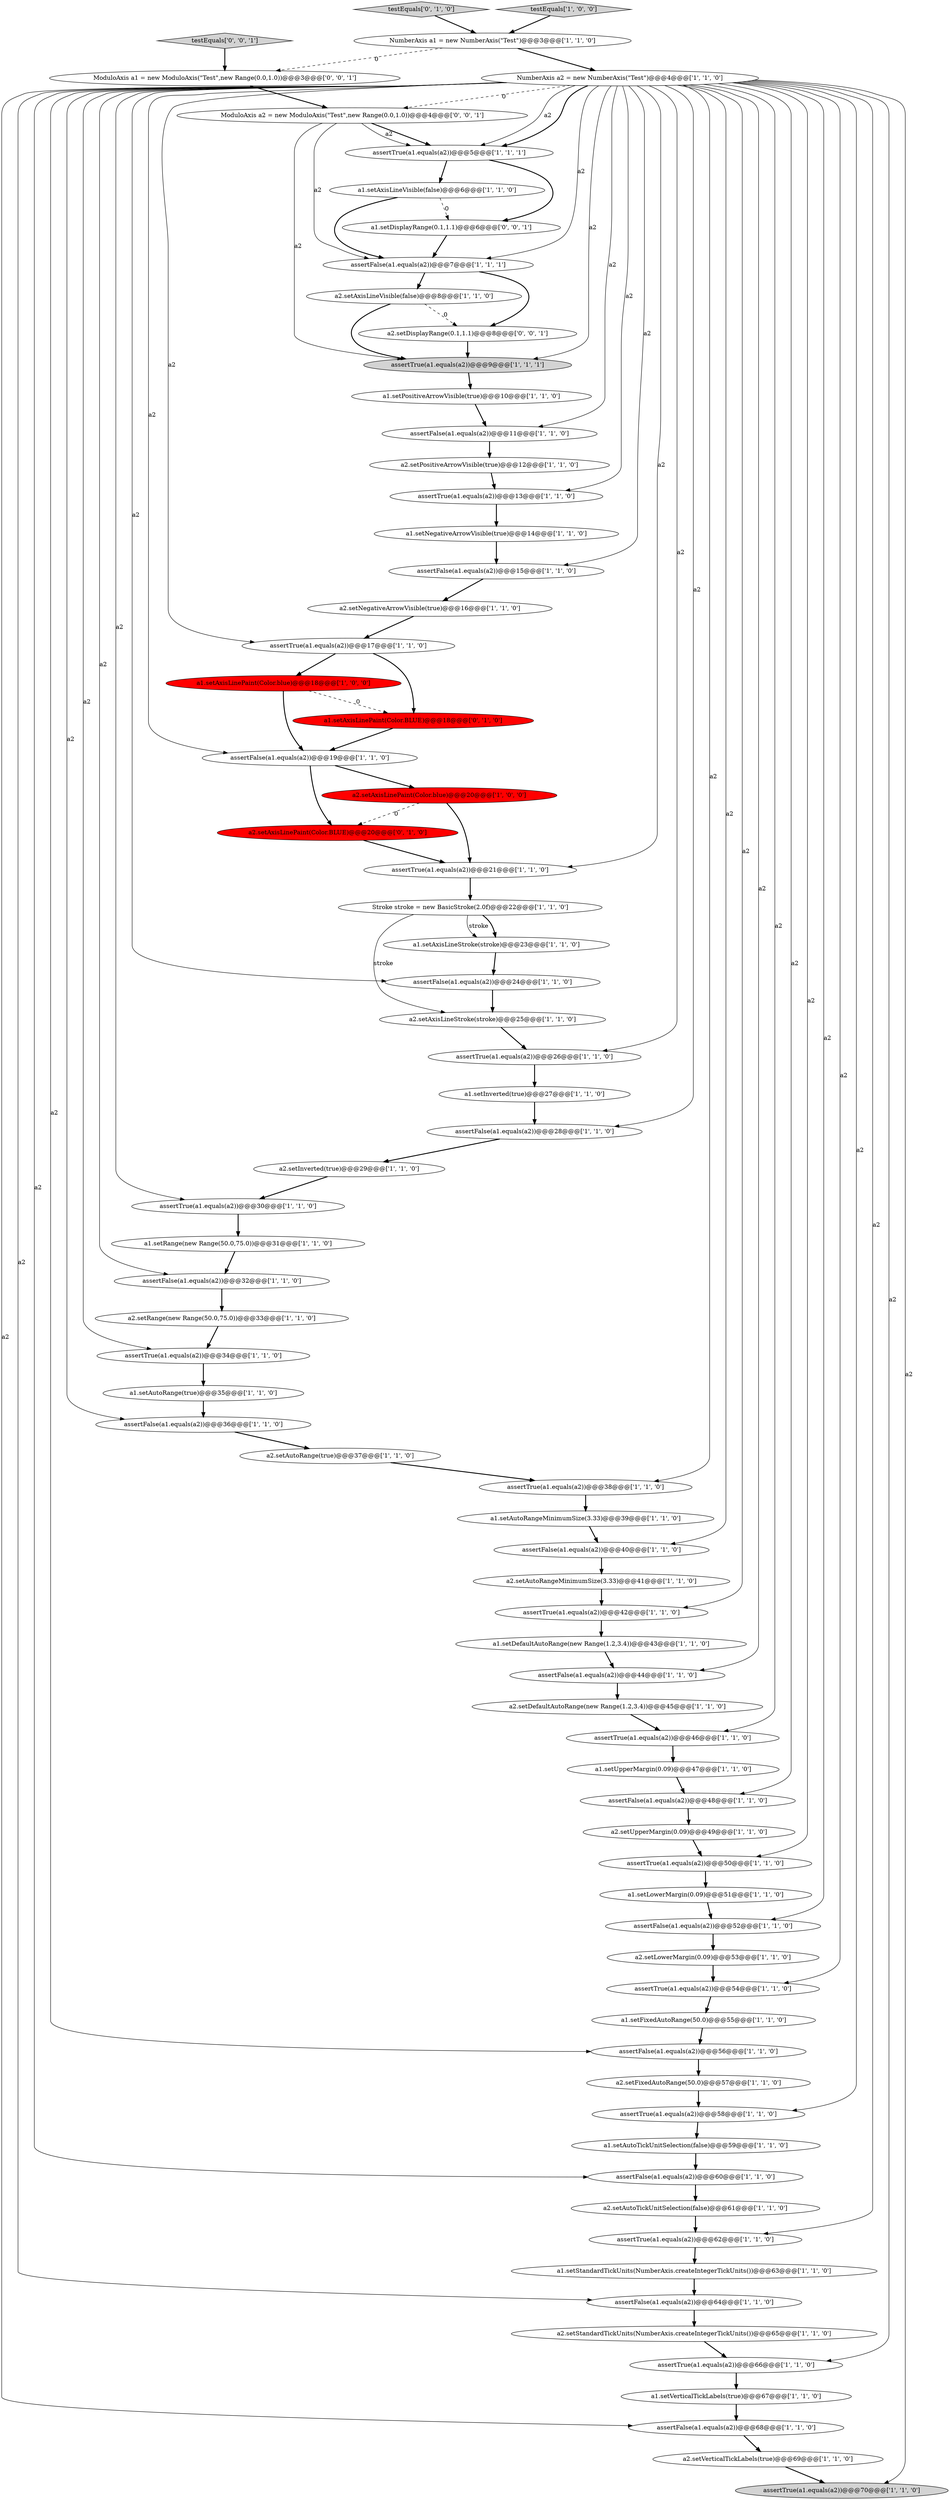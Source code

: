 digraph {
56 [style = filled, label = "a1.setFixedAutoRange(50.0)@@@55@@@['1', '1', '0']", fillcolor = white, shape = ellipse image = "AAA0AAABBB1BBB"];
60 [style = filled, label = "a2.setAxisLineStroke(stroke)@@@25@@@['1', '1', '0']", fillcolor = white, shape = ellipse image = "AAA0AAABBB1BBB"];
22 [style = filled, label = "assertFalse(a1.equals(a2))@@@11@@@['1', '1', '0']", fillcolor = white, shape = ellipse image = "AAA0AAABBB1BBB"];
8 [style = filled, label = "assertTrue(a1.equals(a2))@@@21@@@['1', '1', '0']", fillcolor = white, shape = ellipse image = "AAA0AAABBB1BBB"];
72 [style = filled, label = "ModuloAxis a2 = new ModuloAxis(\"Test\",new Range(0.0,1.0))@@@4@@@['0', '0', '1']", fillcolor = white, shape = ellipse image = "AAA0AAABBB3BBB"];
47 [style = filled, label = "assertTrue(a1.equals(a2))@@@5@@@['1', '1', '1']", fillcolor = white, shape = ellipse image = "AAA0AAABBB1BBB"];
2 [style = filled, label = "assertTrue(a1.equals(a2))@@@66@@@['1', '1', '0']", fillcolor = white, shape = ellipse image = "AAA0AAABBB1BBB"];
35 [style = filled, label = "Stroke stroke = new BasicStroke(2.0f)@@@22@@@['1', '1', '0']", fillcolor = white, shape = ellipse image = "AAA0AAABBB1BBB"];
54 [style = filled, label = "a1.setDefaultAutoRange(new Range(1.2,3.4))@@@43@@@['1', '1', '0']", fillcolor = white, shape = ellipse image = "AAA0AAABBB1BBB"];
40 [style = filled, label = "assertFalse(a1.equals(a2))@@@60@@@['1', '1', '0']", fillcolor = white, shape = ellipse image = "AAA0AAABBB1BBB"];
53 [style = filled, label = "a1.setNegativeArrowVisible(true)@@@14@@@['1', '1', '0']", fillcolor = white, shape = ellipse image = "AAA0AAABBB1BBB"];
4 [style = filled, label = "a2.setAxisLinePaint(Color.blue)@@@20@@@['1', '0', '0']", fillcolor = red, shape = ellipse image = "AAA1AAABBB1BBB"];
23 [style = filled, label = "assertTrue(a1.equals(a2))@@@62@@@['1', '1', '0']", fillcolor = white, shape = ellipse image = "AAA0AAABBB1BBB"];
27 [style = filled, label = "a1.setAutoRange(true)@@@35@@@['1', '1', '0']", fillcolor = white, shape = ellipse image = "AAA0AAABBB1BBB"];
42 [style = filled, label = "assertFalse(a1.equals(a2))@@@56@@@['1', '1', '0']", fillcolor = white, shape = ellipse image = "AAA0AAABBB1BBB"];
71 [style = filled, label = "a1.setAxisLinePaint(Color.BLUE)@@@18@@@['0', '1', '0']", fillcolor = red, shape = ellipse image = "AAA1AAABBB2BBB"];
0 [style = filled, label = "assertTrue(a1.equals(a2))@@@58@@@['1', '1', '0']", fillcolor = white, shape = ellipse image = "AAA0AAABBB1BBB"];
32 [style = filled, label = "a2.setUpperMargin(0.09)@@@49@@@['1', '1', '0']", fillcolor = white, shape = ellipse image = "AAA0AAABBB1BBB"];
26 [style = filled, label = "assertTrue(a1.equals(a2))@@@50@@@['1', '1', '0']", fillcolor = white, shape = ellipse image = "AAA0AAABBB1BBB"];
70 [style = filled, label = "testEquals['0', '1', '0']", fillcolor = lightgray, shape = diamond image = "AAA0AAABBB2BBB"];
76 [style = filled, label = "a1.setDisplayRange(0.1,1.1)@@@6@@@['0', '0', '1']", fillcolor = white, shape = ellipse image = "AAA0AAABBB3BBB"];
20 [style = filled, label = "a1.setUpperMargin(0.09)@@@47@@@['1', '1', '0']", fillcolor = white, shape = ellipse image = "AAA0AAABBB1BBB"];
38 [style = filled, label = "assertFalse(a1.equals(a2))@@@15@@@['1', '1', '0']", fillcolor = white, shape = ellipse image = "AAA0AAABBB1BBB"];
55 [style = filled, label = "a1.setStandardTickUnits(NumberAxis.createIntegerTickUnits())@@@63@@@['1', '1', '0']", fillcolor = white, shape = ellipse image = "AAA0AAABBB1BBB"];
10 [style = filled, label = "a2.setDefaultAutoRange(new Range(1.2,3.4))@@@45@@@['1', '1', '0']", fillcolor = white, shape = ellipse image = "AAA0AAABBB1BBB"];
13 [style = filled, label = "a2.setInverted(true)@@@29@@@['1', '1', '0']", fillcolor = white, shape = ellipse image = "AAA0AAABBB1BBB"];
39 [style = filled, label = "assertFalse(a1.equals(a2))@@@7@@@['1', '1', '1']", fillcolor = white, shape = ellipse image = "AAA0AAABBB1BBB"];
48 [style = filled, label = "NumberAxis a2 = new NumberAxis(\"Test\")@@@4@@@['1', '1', '0']", fillcolor = white, shape = ellipse image = "AAA0AAABBB1BBB"];
5 [style = filled, label = "assertFalse(a1.equals(a2))@@@64@@@['1', '1', '0']", fillcolor = white, shape = ellipse image = "AAA0AAABBB1BBB"];
19 [style = filled, label = "assertTrue(a1.equals(a2))@@@13@@@['1', '1', '0']", fillcolor = white, shape = ellipse image = "AAA0AAABBB1BBB"];
29 [style = filled, label = "a2.setAutoRangeMinimumSize(3.33)@@@41@@@['1', '1', '0']", fillcolor = white, shape = ellipse image = "AAA0AAABBB1BBB"];
68 [style = filled, label = "assertTrue(a1.equals(a2))@@@9@@@['1', '1', '1']", fillcolor = lightgray, shape = ellipse image = "AAA0AAABBB1BBB"];
57 [style = filled, label = "assertFalse(a1.equals(a2))@@@52@@@['1', '1', '0']", fillcolor = white, shape = ellipse image = "AAA0AAABBB1BBB"];
31 [style = filled, label = "assertTrue(a1.equals(a2))@@@17@@@['1', '1', '0']", fillcolor = white, shape = ellipse image = "AAA0AAABBB1BBB"];
36 [style = filled, label = "assertFalse(a1.equals(a2))@@@24@@@['1', '1', '0']", fillcolor = white, shape = ellipse image = "AAA0AAABBB1BBB"];
63 [style = filled, label = "a1.setVerticalTickLabels(true)@@@67@@@['1', '1', '0']", fillcolor = white, shape = ellipse image = "AAA0AAABBB1BBB"];
64 [style = filled, label = "a2.setVerticalTickLabels(true)@@@69@@@['1', '1', '0']", fillcolor = white, shape = ellipse image = "AAA0AAABBB1BBB"];
75 [style = filled, label = "testEquals['0', '0', '1']", fillcolor = lightgray, shape = diamond image = "AAA0AAABBB3BBB"];
74 [style = filled, label = "ModuloAxis a1 = new ModuloAxis(\"Test\",new Range(0.0,1.0))@@@3@@@['0', '0', '1']", fillcolor = white, shape = ellipse image = "AAA0AAABBB3BBB"];
6 [style = filled, label = "a2.setLowerMargin(0.09)@@@53@@@['1', '1', '0']", fillcolor = white, shape = ellipse image = "AAA0AAABBB1BBB"];
58 [style = filled, label = "a2.setPositiveArrowVisible(true)@@@12@@@['1', '1', '0']", fillcolor = white, shape = ellipse image = "AAA0AAABBB1BBB"];
30 [style = filled, label = "a1.setAxisLineVisible(false)@@@6@@@['1', '1', '0']", fillcolor = white, shape = ellipse image = "AAA0AAABBB1BBB"];
9 [style = filled, label = "a2.setNegativeArrowVisible(true)@@@16@@@['1', '1', '0']", fillcolor = white, shape = ellipse image = "AAA0AAABBB1BBB"];
33 [style = filled, label = "assertTrue(a1.equals(a2))@@@54@@@['1', '1', '0']", fillcolor = white, shape = ellipse image = "AAA0AAABBB1BBB"];
50 [style = filled, label = "assertFalse(a1.equals(a2))@@@32@@@['1', '1', '0']", fillcolor = white, shape = ellipse image = "AAA0AAABBB1BBB"];
61 [style = filled, label = "assertFalse(a1.equals(a2))@@@36@@@['1', '1', '0']", fillcolor = white, shape = ellipse image = "AAA0AAABBB1BBB"];
73 [style = filled, label = "a2.setDisplayRange(0.1,1.1)@@@8@@@['0', '0', '1']", fillcolor = white, shape = ellipse image = "AAA0AAABBB3BBB"];
18 [style = filled, label = "assertFalse(a1.equals(a2))@@@44@@@['1', '1', '0']", fillcolor = white, shape = ellipse image = "AAA0AAABBB1BBB"];
67 [style = filled, label = "assertTrue(a1.equals(a2))@@@70@@@['1', '1', '0']", fillcolor = lightgray, shape = ellipse image = "AAA0AAABBB1BBB"];
43 [style = filled, label = "a2.setAxisLineVisible(false)@@@8@@@['1', '1', '0']", fillcolor = white, shape = ellipse image = "AAA0AAABBB1BBB"];
11 [style = filled, label = "a2.setRange(new Range(50.0,75.0))@@@33@@@['1', '1', '0']", fillcolor = white, shape = ellipse image = "AAA0AAABBB1BBB"];
28 [style = filled, label = "assertTrue(a1.equals(a2))@@@38@@@['1', '1', '0']", fillcolor = white, shape = ellipse image = "AAA0AAABBB1BBB"];
44 [style = filled, label = "assertTrue(a1.equals(a2))@@@34@@@['1', '1', '0']", fillcolor = white, shape = ellipse image = "AAA0AAABBB1BBB"];
7 [style = filled, label = "assertTrue(a1.equals(a2))@@@30@@@['1', '1', '0']", fillcolor = white, shape = ellipse image = "AAA0AAABBB1BBB"];
24 [style = filled, label = "assertFalse(a1.equals(a2))@@@40@@@['1', '1', '0']", fillcolor = white, shape = ellipse image = "AAA0AAABBB1BBB"];
17 [style = filled, label = "assertFalse(a1.equals(a2))@@@19@@@['1', '1', '0']", fillcolor = white, shape = ellipse image = "AAA0AAABBB1BBB"];
45 [style = filled, label = "a1.setLowerMargin(0.09)@@@51@@@['1', '1', '0']", fillcolor = white, shape = ellipse image = "AAA0AAABBB1BBB"];
52 [style = filled, label = "assertTrue(a1.equals(a2))@@@46@@@['1', '1', '0']", fillcolor = white, shape = ellipse image = "AAA0AAABBB1BBB"];
15 [style = filled, label = "a2.setStandardTickUnits(NumberAxis.createIntegerTickUnits())@@@65@@@['1', '1', '0']", fillcolor = white, shape = ellipse image = "AAA0AAABBB1BBB"];
51 [style = filled, label = "a1.setInverted(true)@@@27@@@['1', '1', '0']", fillcolor = white, shape = ellipse image = "AAA0AAABBB1BBB"];
62 [style = filled, label = "assertFalse(a1.equals(a2))@@@68@@@['1', '1', '0']", fillcolor = white, shape = ellipse image = "AAA0AAABBB1BBB"];
65 [style = filled, label = "assertTrue(a1.equals(a2))@@@26@@@['1', '1', '0']", fillcolor = white, shape = ellipse image = "AAA0AAABBB1BBB"];
14 [style = filled, label = "a1.setAutoRangeMinimumSize(3.33)@@@39@@@['1', '1', '0']", fillcolor = white, shape = ellipse image = "AAA0AAABBB1BBB"];
59 [style = filled, label = "a2.setFixedAutoRange(50.0)@@@57@@@['1', '1', '0']", fillcolor = white, shape = ellipse image = "AAA0AAABBB1BBB"];
37 [style = filled, label = "a1.setAxisLineStroke(stroke)@@@23@@@['1', '1', '0']", fillcolor = white, shape = ellipse image = "AAA0AAABBB1BBB"];
46 [style = filled, label = "assertTrue(a1.equals(a2))@@@42@@@['1', '1', '0']", fillcolor = white, shape = ellipse image = "AAA0AAABBB1BBB"];
12 [style = filled, label = "a1.setAxisLinePaint(Color.blue)@@@18@@@['1', '0', '0']", fillcolor = red, shape = ellipse image = "AAA1AAABBB1BBB"];
16 [style = filled, label = "assertFalse(a1.equals(a2))@@@28@@@['1', '1', '0']", fillcolor = white, shape = ellipse image = "AAA0AAABBB1BBB"];
3 [style = filled, label = "a1.setAutoTickUnitSelection(false)@@@59@@@['1', '1', '0']", fillcolor = white, shape = ellipse image = "AAA0AAABBB1BBB"];
1 [style = filled, label = "a1.setRange(new Range(50.0,75.0))@@@31@@@['1', '1', '0']", fillcolor = white, shape = ellipse image = "AAA0AAABBB1BBB"];
49 [style = filled, label = "assertFalse(a1.equals(a2))@@@48@@@['1', '1', '0']", fillcolor = white, shape = ellipse image = "AAA0AAABBB1BBB"];
69 [style = filled, label = "a2.setAxisLinePaint(Color.BLUE)@@@20@@@['0', '1', '0']", fillcolor = red, shape = ellipse image = "AAA1AAABBB2BBB"];
34 [style = filled, label = "NumberAxis a1 = new NumberAxis(\"Test\")@@@3@@@['1', '1', '0']", fillcolor = white, shape = ellipse image = "AAA0AAABBB1BBB"];
66 [style = filled, label = "a2.setAutoRange(true)@@@37@@@['1', '1', '0']", fillcolor = white, shape = ellipse image = "AAA0AAABBB1BBB"];
21 [style = filled, label = "a2.setAutoTickUnitSelection(false)@@@61@@@['1', '1', '0']", fillcolor = white, shape = ellipse image = "AAA0AAABBB1BBB"];
25 [style = filled, label = "testEquals['1', '0', '0']", fillcolor = lightgray, shape = diamond image = "AAA0AAABBB1BBB"];
41 [style = filled, label = "a1.setPositiveArrowVisible(true)@@@10@@@['1', '1', '0']", fillcolor = white, shape = ellipse image = "AAA0AAABBB1BBB"];
14->24 [style = bold, label=""];
48->26 [style = solid, label="a2"];
61->66 [style = bold, label=""];
25->34 [style = bold, label=""];
48->36 [style = solid, label="a2"];
74->72 [style = bold, label=""];
34->74 [style = dashed, label="0"];
5->15 [style = bold, label=""];
48->7 [style = solid, label="a2"];
28->14 [style = bold, label=""];
65->51 [style = bold, label=""];
45->57 [style = bold, label=""];
47->76 [style = bold, label=""];
46->54 [style = bold, label=""];
35->37 [style = bold, label=""];
35->37 [style = solid, label="stroke"];
48->65 [style = solid, label="a2"];
29->46 [style = bold, label=""];
2->63 [style = bold, label=""];
17->69 [style = bold, label=""];
33->56 [style = bold, label=""];
48->67 [style = solid, label="a2"];
48->47 [style = solid, label="a2"];
58->19 [style = bold, label=""];
48->19 [style = solid, label="a2"];
4->8 [style = bold, label=""];
60->65 [style = bold, label=""];
72->47 [style = bold, label=""];
48->72 [style = dashed, label="0"];
41->22 [style = bold, label=""];
53->38 [style = bold, label=""];
66->28 [style = bold, label=""];
69->8 [style = bold, label=""];
0->3 [style = bold, label=""];
7->1 [style = bold, label=""];
72->68 [style = solid, label="a2"];
37->36 [style = bold, label=""];
34->48 [style = bold, label=""];
1->50 [style = bold, label=""];
48->46 [style = solid, label="a2"];
11->44 [style = bold, label=""];
48->17 [style = solid, label="a2"];
75->74 [style = bold, label=""];
51->16 [style = bold, label=""];
55->5 [style = bold, label=""];
48->57 [style = solid, label="a2"];
32->26 [style = bold, label=""];
49->32 [style = bold, label=""];
48->39 [style = solid, label="a2"];
48->23 [style = solid, label="a2"];
63->62 [style = bold, label=""];
48->42 [style = solid, label="a2"];
72->39 [style = solid, label="a2"];
57->6 [style = bold, label=""];
48->31 [style = solid, label="a2"];
48->68 [style = solid, label="a2"];
40->21 [style = bold, label=""];
48->49 [style = solid, label="a2"];
21->23 [style = bold, label=""];
16->13 [style = bold, label=""];
9->31 [style = bold, label=""];
70->34 [style = bold, label=""];
4->69 [style = dashed, label="0"];
12->17 [style = bold, label=""];
38->9 [style = bold, label=""];
48->22 [style = solid, label="a2"];
48->44 [style = solid, label="a2"];
48->52 [style = solid, label="a2"];
8->35 [style = bold, label=""];
31->12 [style = bold, label=""];
72->47 [style = solid, label="a2"];
19->53 [style = bold, label=""];
18->10 [style = bold, label=""];
39->73 [style = bold, label=""];
22->58 [style = bold, label=""];
30->76 [style = dashed, label="0"];
48->28 [style = solid, label="a2"];
6->33 [style = bold, label=""];
36->60 [style = bold, label=""];
76->39 [style = bold, label=""];
48->61 [style = solid, label="a2"];
35->60 [style = solid, label="stroke"];
48->62 [style = solid, label="a2"];
20->49 [style = bold, label=""];
64->67 [style = bold, label=""];
42->59 [style = bold, label=""];
17->4 [style = bold, label=""];
48->8 [style = solid, label="a2"];
48->40 [style = solid, label="a2"];
12->71 [style = dashed, label="0"];
15->2 [style = bold, label=""];
71->17 [style = bold, label=""];
3->40 [style = bold, label=""];
27->61 [style = bold, label=""];
48->0 [style = solid, label="a2"];
39->43 [style = bold, label=""];
43->68 [style = bold, label=""];
24->29 [style = bold, label=""];
62->64 [style = bold, label=""];
48->50 [style = solid, label="a2"];
10->52 [style = bold, label=""];
52->20 [style = bold, label=""];
56->42 [style = bold, label=""];
47->30 [style = bold, label=""];
31->71 [style = bold, label=""];
48->33 [style = solid, label="a2"];
54->18 [style = bold, label=""];
43->73 [style = dashed, label="0"];
50->11 [style = bold, label=""];
48->2 [style = solid, label="a2"];
48->47 [style = bold, label=""];
13->7 [style = bold, label=""];
48->38 [style = solid, label="a2"];
48->24 [style = solid, label="a2"];
30->39 [style = bold, label=""];
48->16 [style = solid, label="a2"];
26->45 [style = bold, label=""];
59->0 [style = bold, label=""];
73->68 [style = bold, label=""];
68->41 [style = bold, label=""];
44->27 [style = bold, label=""];
48->5 [style = solid, label="a2"];
48->18 [style = solid, label="a2"];
23->55 [style = bold, label=""];
}

